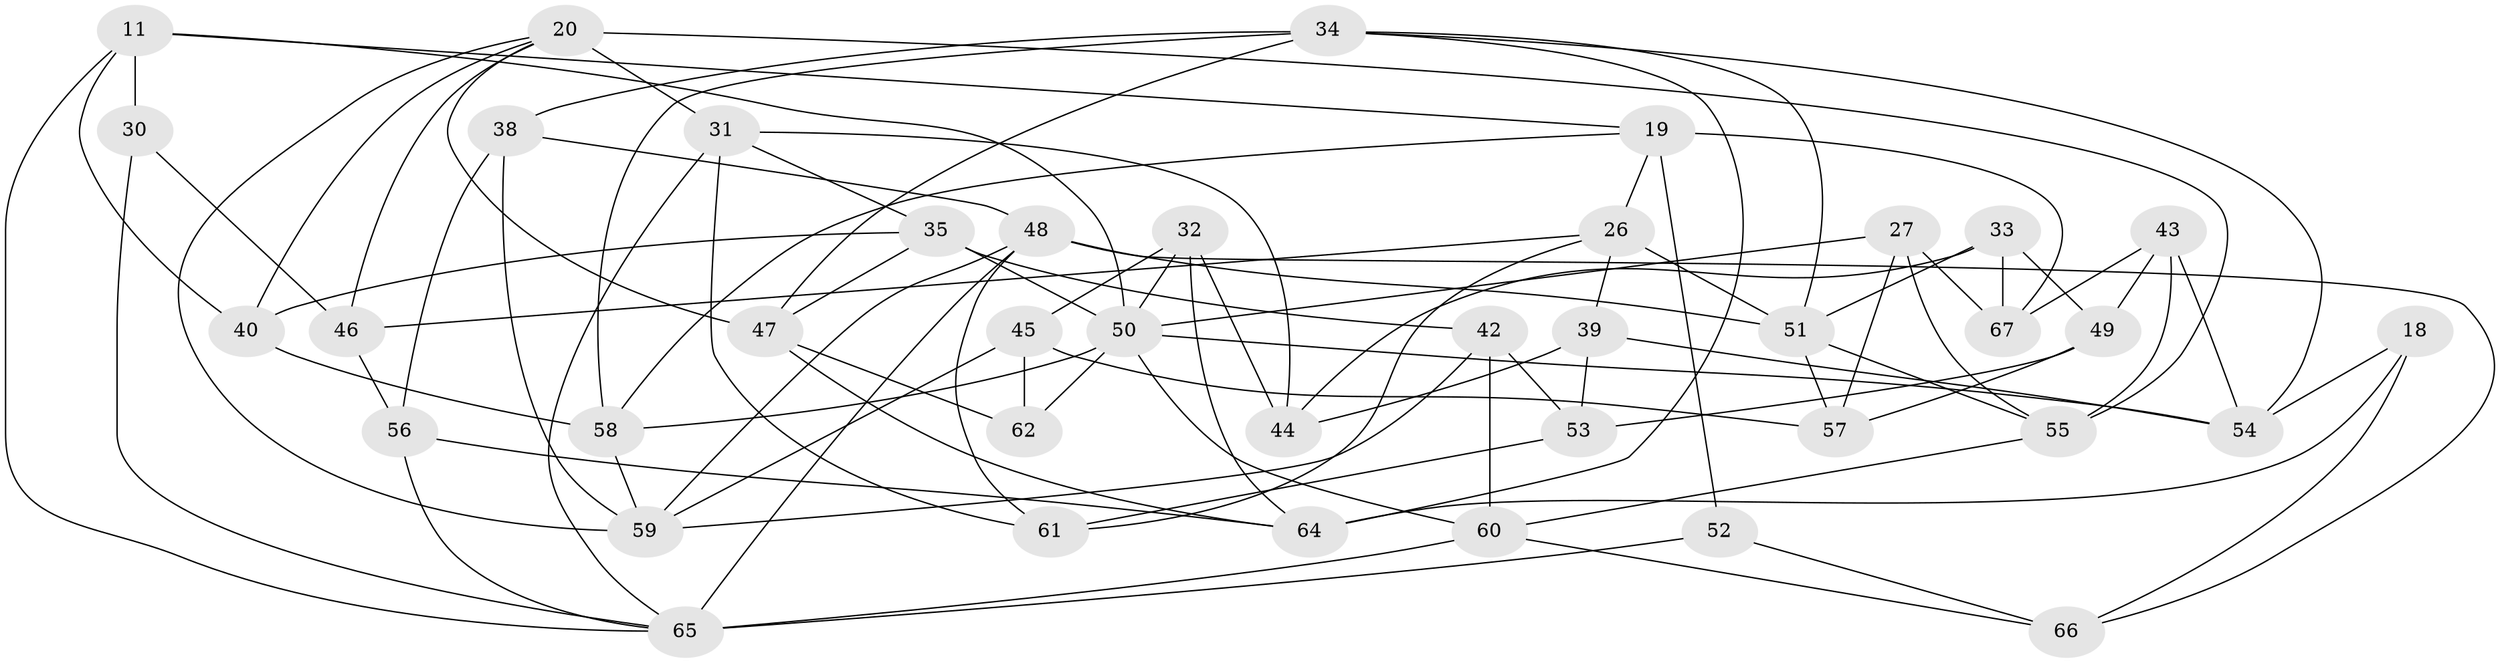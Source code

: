 // original degree distribution, {4: 1.0}
// Generated by graph-tools (version 1.1) at 2025/01/03/04/25 22:01:37]
// undirected, 40 vertices, 92 edges
graph export_dot {
graph [start="1"]
  node [color=gray90,style=filled];
  11 [super="+10"];
  18;
  19 [super="+15"];
  20 [super="+17"];
  26 [super="+21"];
  27;
  30;
  31 [super="+23"];
  32;
  33;
  34 [super="+2+3"];
  35 [super="+24"];
  38;
  39;
  40;
  42 [super="+37"];
  43;
  44;
  45;
  46;
  47 [super="+4"];
  48 [super="+5+28"];
  49;
  50 [super="+36+16"];
  51 [super="+41"];
  52;
  53;
  54 [super="+12"];
  55 [super="+29"];
  56;
  57;
  58 [super="+13"];
  59 [super="+25"];
  60 [super="+9"];
  61;
  62;
  64 [super="+14"];
  65 [super="+22+63"];
  66;
  67;
  11 -- 30 [weight=2];
  11 -- 40;
  11 -- 19;
  11 -- 50;
  11 -- 65;
  18 -- 54;
  18 -- 64 [weight=2];
  18 -- 66;
  19 -- 67;
  19 -- 52 [weight=2];
  19 -- 58;
  19 -- 26;
  20 -- 59;
  20 -- 31 [weight=2];
  20 -- 55 [weight=2];
  20 -- 40;
  20 -- 46;
  20 -- 47;
  26 -- 39;
  26 -- 51 [weight=2];
  26 -- 61;
  26 -- 46;
  27 -- 67;
  27 -- 57;
  27 -- 55;
  27 -- 50;
  30 -- 46;
  30 -- 65;
  31 -- 44;
  31 -- 35;
  31 -- 65;
  31 -- 61;
  32 -- 44;
  32 -- 64;
  32 -- 50;
  32 -- 45;
  33 -- 44;
  33 -- 49;
  33 -- 67;
  33 -- 51;
  34 -- 38;
  34 -- 64;
  34 -- 58 [weight=2];
  34 -- 54 [weight=2];
  34 -- 47;
  34 -- 51;
  35 -- 42 [weight=2];
  35 -- 50 [weight=3];
  35 -- 40;
  35 -- 47;
  38 -- 56;
  38 -- 48;
  38 -- 59;
  39 -- 53;
  39 -- 44;
  39 -- 54;
  40 -- 58;
  42 -- 59;
  42 -- 60 [weight=2];
  42 -- 53;
  43 -- 49;
  43 -- 54;
  43 -- 67;
  43 -- 55;
  45 -- 57;
  45 -- 62;
  45 -- 59;
  46 -- 56;
  47 -- 62 [weight=2];
  47 -- 64;
  48 -- 65 [weight=2];
  48 -- 51 [weight=2];
  48 -- 61;
  48 -- 66;
  48 -- 59;
  49 -- 57;
  49 -- 53;
  50 -- 54;
  50 -- 58;
  50 -- 60;
  50 -- 62;
  51 -- 57;
  51 -- 55;
  52 -- 66;
  52 -- 65;
  53 -- 61;
  55 -- 60;
  56 -- 64;
  56 -- 65;
  58 -- 59;
  60 -- 66;
  60 -- 65;
}
